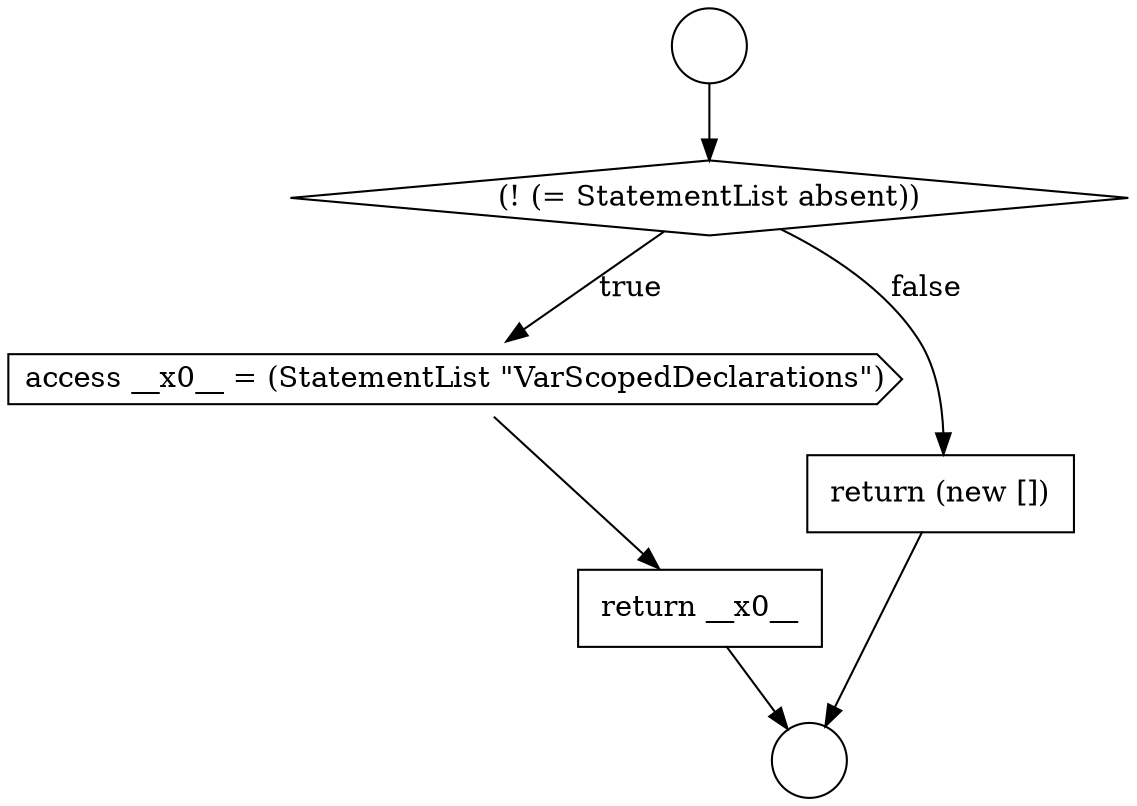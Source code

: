 digraph {
  node7241 [shape=circle label=" " color="black" fillcolor="white" style=filled]
  node7245 [shape=none, margin=0, label=<<font color="black">
    <table border="0" cellborder="1" cellspacing="0" cellpadding="10">
      <tr><td align="left">return __x0__</td></tr>
    </table>
  </font>> color="black" fillcolor="white" style=filled]
  node7244 [shape=cds, label=<<font color="black">access __x0__ = (StatementList &quot;VarScopedDeclarations&quot;)</font>> color="black" fillcolor="white" style=filled]
  node7243 [shape=diamond, label=<<font color="black">(! (= StatementList absent))</font>> color="black" fillcolor="white" style=filled]
  node7242 [shape=circle label=" " color="black" fillcolor="white" style=filled]
  node7246 [shape=none, margin=0, label=<<font color="black">
    <table border="0" cellborder="1" cellspacing="0" cellpadding="10">
      <tr><td align="left">return (new [])</td></tr>
    </table>
  </font>> color="black" fillcolor="white" style=filled]
  node7245 -> node7242 [ color="black"]
  node7243 -> node7244 [label=<<font color="black">true</font>> color="black"]
  node7243 -> node7246 [label=<<font color="black">false</font>> color="black"]
  node7241 -> node7243 [ color="black"]
  node7244 -> node7245 [ color="black"]
  node7246 -> node7242 [ color="black"]
}
